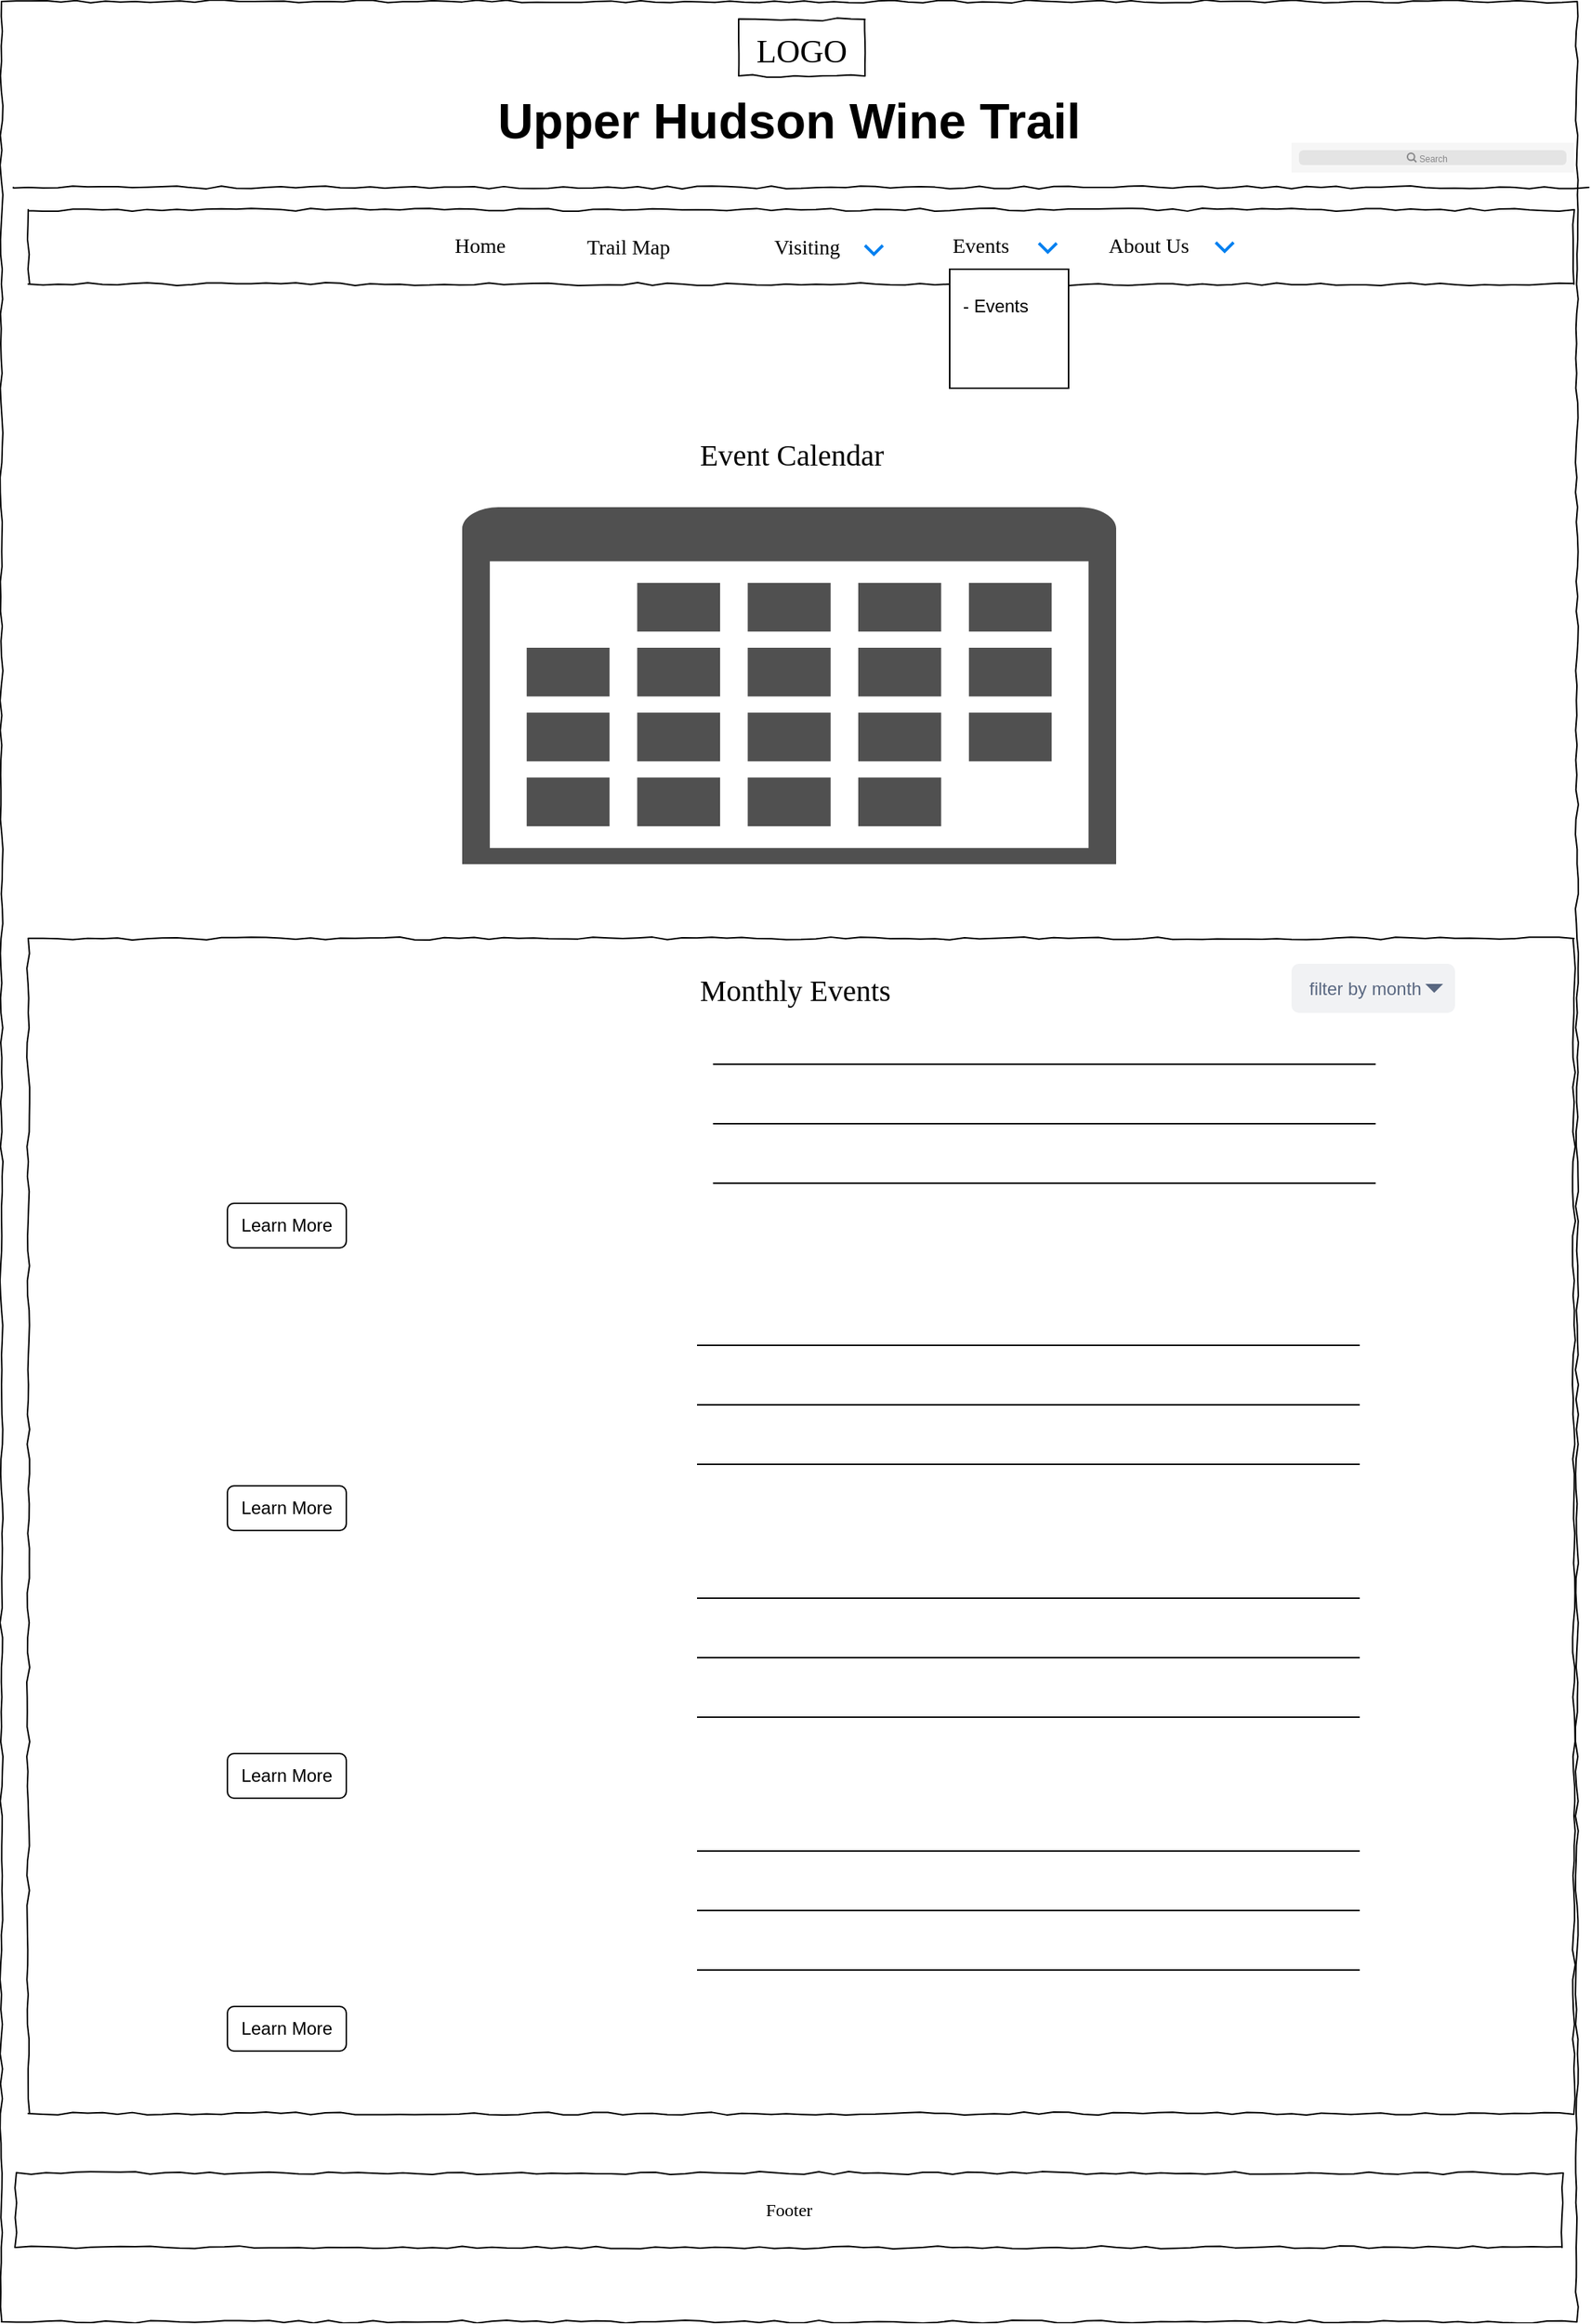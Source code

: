 <mxfile version="13.6.3" type="device"><diagram name="Page-1" id="03018318-947c-dd8e-b7a3-06fadd420f32"><mxGraphModel dx="1209" dy="573" grid="1" gridSize="10" guides="1" tooltips="1" connect="1" arrows="1" fold="1" page="1" pageScale="1" pageWidth="1100" pageHeight="850" background="#ffffff" math="0" shadow="0"><root><mxCell id="0"/><mxCell id="1" parent="0"/><mxCell id="pxWqi_s6VaNR9iK2D3JS-17" value="" style="whiteSpace=wrap;html=1;rounded=0;shadow=0;labelBackgroundColor=none;strokeWidth=1;fillColor=none;fontFamily=Verdana;fontSize=12;align=center;comic=1;" vertex="1" parent="1"><mxGeometry x="30" y="650" width="1040" height="790" as="geometry"/></mxCell><mxCell id="677b7b8949515195-1" value="" style="whiteSpace=wrap;html=1;rounded=0;shadow=0;labelBackgroundColor=none;strokeColor=#000000;strokeWidth=1;fillColor=none;fontFamily=Verdana;fontSize=12;fontColor=#000000;align=center;comic=1;" parent="1" vertex="1"><mxGeometry x="12" y="20" width="1060" height="1560" as="geometry"/></mxCell><mxCell id="677b7b8949515195-2" value="&lt;font style=&quot;font-size: 22px&quot;&gt;LOGO&lt;/font&gt;" style="whiteSpace=wrap;html=1;rounded=0;shadow=0;labelBackgroundColor=none;strokeWidth=1;fontFamily=Verdana;fontSize=28;align=center;comic=1;" parent="1" vertex="1"><mxGeometry x="508" y="32" width="85" height="38" as="geometry"/></mxCell><mxCell id="677b7b8949515195-9" value="" style="line;strokeWidth=1;html=1;rounded=0;shadow=0;labelBackgroundColor=none;fillColor=none;fontFamily=Verdana;fontSize=14;fontColor=#000000;align=center;comic=1;" parent="1" vertex="1"><mxGeometry x="20" y="140" width="1060" height="10" as="geometry"/></mxCell><mxCell id="677b7b8949515195-10" value="" style="whiteSpace=wrap;html=1;rounded=0;shadow=0;labelBackgroundColor=none;strokeWidth=1;fillColor=none;fontFamily=Verdana;fontSize=12;align=center;comic=1;" parent="1" vertex="1"><mxGeometry x="30" y="160" width="1040" height="50" as="geometry"/></mxCell><mxCell id="677b7b8949515195-11" value="Home" style="text;html=1;points=[];align=left;verticalAlign=top;spacingTop=-4;fontSize=14;fontFamily=Verdana" parent="1" vertex="1"><mxGeometry x="315" y="174" width="60" height="20" as="geometry"/></mxCell><mxCell id="677b7b8949515195-12" value="Trail Map" style="text;html=1;points=[];align=left;verticalAlign=top;spacingTop=-4;fontSize=14;fontFamily=Verdana" parent="1" vertex="1"><mxGeometry x="404" y="174.5" width="60" height="19" as="geometry"/></mxCell><mxCell id="x5q5EDNmhLwT_21sWx4b-1" value="" style="shape=image;html=1;verticalAlign=top;verticalLabelPosition=bottom;labelBackgroundColor=#ffffff;imageAspect=0;aspect=fixed;image=https://cdn3.iconfinder.com/data/icons/wpzoom-developer-icon-set/500/01-128.png" parent="1" vertex="1"><mxGeometry x="890" y="1488" width="34" height="34" as="geometry"/></mxCell><mxCell id="x5q5EDNmhLwT_21sWx4b-2" value="" style="shape=image;html=1;verticalAlign=top;verticalLabelPosition=bottom;labelBackgroundColor=#ffffff;imageAspect=0;aspect=fixed;image=https://cdn3.iconfinder.com/data/icons/picons-social/57/38-instagram-128.png" parent="1" vertex="1"><mxGeometry x="939" y="1489" width="33" height="33" as="geometry"/></mxCell><mxCell id="x5q5EDNmhLwT_21sWx4b-3" value="Events" style="text;html=1;points=[];align=left;verticalAlign=top;spacingTop=-4;fontSize=14;fontFamily=Verdana" parent="1" vertex="1"><mxGeometry x="650" y="174" width="60" height="20" as="geometry"/></mxCell><mxCell id="x5q5EDNmhLwT_21sWx4b-4" value="About Us" style="text;html=1;points=[];align=left;verticalAlign=top;spacingTop=-4;fontSize=14;fontFamily=Verdana" parent="1" vertex="1"><mxGeometry x="755" y="174" width="60" height="20" as="geometry"/></mxCell><mxCell id="x5q5EDNmhLwT_21sWx4b-41" value="Footer" style="whiteSpace=wrap;html=1;rounded=0;shadow=0;labelBackgroundColor=none;strokeWidth=1;fillColor=none;fontFamily=Verdana;fontSize=12;align=center;comic=1;" parent="1" vertex="1"><mxGeometry x="22" y="1480" width="1040" height="50" as="geometry"/></mxCell><mxCell id="Dj7FDUDoyI19KXcojeiz-5" value="" style="html=1;verticalLabelPosition=bottom;labelBackgroundColor=#ffffff;verticalAlign=top;shadow=0;dashed=0;strokeWidth=2;shape=mxgraph.ios7.misc.down;strokeColor=#0080f0;" parent="1" vertex="1"><mxGeometry x="829" y="182" width="12" height="6" as="geometry"/></mxCell><mxCell id="C7T5lcY4Xh3fgn_umm_E-2" value="" style="html=1;verticalLabelPosition=bottom;labelBackgroundColor=#ffffff;verticalAlign=top;shadow=0;dashed=0;strokeWidth=2;shape=mxgraph.ios7.misc.down;strokeColor=#0080f0;" parent="1" vertex="1"><mxGeometry x="710" y="182.5" width="12" height="6" as="geometry"/></mxCell><mxCell id="C7T5lcY4Xh3fgn_umm_E-3" value="Visiting" style="text;html=1;points=[];align=left;verticalAlign=top;spacingTop=-4;fontSize=14;fontFamily=Verdana" parent="1" vertex="1"><mxGeometry x="530" y="174.5" width="60" height="19" as="geometry"/></mxCell><mxCell id="C7T5lcY4Xh3fgn_umm_E-4" value="" style="html=1;verticalLabelPosition=bottom;labelBackgroundColor=#ffffff;verticalAlign=top;shadow=0;dashed=0;strokeWidth=2;shape=mxgraph.ios7.misc.down;strokeColor=#0080f0;" parent="1" vertex="1"><mxGeometry x="593" y="184" width="12" height="6" as="geometry"/></mxCell><mxCell id="C7T5lcY4Xh3fgn_umm_E-77" value="" style="shape=image;html=1;verticalAlign=top;verticalLabelPosition=bottom;labelBackgroundColor=#ffffff;imageAspect=0;aspect=fixed;image=https://cdn1.iconfinder.com/data/icons/social-black-buttons/512/youtube_v2-128.png" parent="1" vertex="1"><mxGeometry x="989" y="1490" width="30" height="30" as="geometry"/></mxCell><mxCell id="C7T5lcY4Xh3fgn_umm_E-88" value="" style="shape=rect;fillColor=#F6F6F6;strokeColor=none;" parent="1" vertex="1"><mxGeometry x="880" y="115" width="190" height="20" as="geometry"/></mxCell><mxCell id="C7T5lcY4Xh3fgn_umm_E-89" value="" style="html=1;strokeWidth=1;shadow=0;dashed=0;shape=mxgraph.ios7ui.marginRect;rx=3;ry=3;rectMargin=5;fillColor=#E4E4E4;strokeColor=none;" parent="C7T5lcY4Xh3fgn_umm_E-88" vertex="1"><mxGeometry width="190" height="20" as="geometry"/></mxCell><mxCell id="C7T5lcY4Xh3fgn_umm_E-90" value="Search" style="shape=mxgraph.ios7.icons.looking_glass;strokeColor=#878789;fillColor=none;fontColor=#878789;labelPosition=right;verticalLabelPosition=middle;align=left;verticalAlign=middle;fontSize=6;fontStyle=0;spacingTop=2;" parent="C7T5lcY4Xh3fgn_umm_E-88" vertex="1"><mxGeometry x="0.5" y="0.5" width="6" height="6" relative="1" as="geometry"><mxPoint x="-17" y="-3" as="offset"/></mxGeometry></mxCell><mxCell id="C7T5lcY4Xh3fgn_umm_E-91" value="&lt;b style=&quot;font-size: 33px&quot;&gt;&lt;font style=&quot;font-size: 33px&quot;&gt;Upper Hudson Wine Trail&lt;/font&gt;&lt;/b&gt;" style="text;html=1;strokeColor=none;fillColor=none;align=center;verticalAlign=middle;whiteSpace=wrap;rounded=0;fontSize=33;" parent="1" vertex="1"><mxGeometry x="258" y="90" width="568" height="20" as="geometry"/></mxCell><mxCell id="ebTW5YM5bdVL9LTebMaf-2" value="" style="whiteSpace=wrap;html=1;aspect=fixed;" parent="1" vertex="1"><mxGeometry x="650" y="200" width="80" height="80" as="geometry"/></mxCell><mxCell id="ebTW5YM5bdVL9LTebMaf-3" value="- Events" style="text;html=1;strokeColor=none;fillColor=none;align=center;verticalAlign=middle;whiteSpace=wrap;rounded=0;" parent="1" vertex="1"><mxGeometry x="632" y="200" width="98" height="50" as="geometry"/></mxCell><mxCell id="ebTW5YM5bdVL9LTebMaf-22" value="" style="shape=image;html=1;verticalAlign=top;verticalLabelPosition=bottom;labelBackgroundColor=#ffffff;imageAspect=0;aspect=fixed;image=https://cdn4.iconfinder.com/data/icons/ionicons/512/icon-image-128.png" parent="1" vertex="1"><mxGeometry x="140" y="700" width="128" height="128" as="geometry"/></mxCell><mxCell id="pxWqi_s6VaNR9iK2D3JS-25" value="" style="shape=image;html=1;verticalAlign=top;verticalLabelPosition=bottom;labelBackgroundColor=#ffffff;imageAspect=0;aspect=fixed;image=https://cdn4.iconfinder.com/data/icons/ionicons/512/icon-image-128.png" vertex="1" parent="1"><mxGeometry x="140" y="890" width="128" height="128" as="geometry"/></mxCell><mxCell id="pxWqi_s6VaNR9iK2D3JS-26" value="" style="endArrow=none;html=1;entryX=0;entryY=0.5;entryDx=0;entryDy=0;" edge="1" parent="1"><mxGeometry width="50" height="50" relative="1" as="geometry"><mxPoint x="490.75" y="734.5" as="sourcePoint"/><mxPoint x="490.75" y="734.5" as="targetPoint"/><Array as="points"><mxPoint x="941.25" y="734.5"/></Array></mxGeometry></mxCell><mxCell id="pxWqi_s6VaNR9iK2D3JS-27" value="" style="endArrow=none;html=1;entryX=0;entryY=0.5;entryDx=0;entryDy=0;" edge="1" parent="1"><mxGeometry width="50" height="50" relative="1" as="geometry"><mxPoint x="490.75" y="774.5" as="sourcePoint"/><mxPoint x="490.75" y="774.5" as="targetPoint"/><Array as="points"><mxPoint x="941.25" y="774.5"/></Array></mxGeometry></mxCell><mxCell id="pxWqi_s6VaNR9iK2D3JS-28" value="" style="endArrow=none;html=1;entryX=0;entryY=0.5;entryDx=0;entryDy=0;" edge="1" parent="1"><mxGeometry width="50" height="50" relative="1" as="geometry"><mxPoint x="490.75" y="814.5" as="sourcePoint"/><mxPoint x="490.75" y="814.5" as="targetPoint"/><Array as="points"><mxPoint x="941.25" y="814.5"/></Array></mxGeometry></mxCell><mxCell id="pxWqi_s6VaNR9iK2D3JS-29" value="" style="endArrow=none;html=1;entryX=0;entryY=0.5;entryDx=0;entryDy=0;" edge="1" parent="1"><mxGeometry width="50" height="50" relative="1" as="geometry"><mxPoint x="480.0" y="923.5" as="sourcePoint"/><mxPoint x="480.0" y="923.5" as="targetPoint"/><Array as="points"><mxPoint x="930.5" y="923.5"/></Array></mxGeometry></mxCell><mxCell id="pxWqi_s6VaNR9iK2D3JS-30" value="" style="endArrow=none;html=1;entryX=0;entryY=0.5;entryDx=0;entryDy=0;" edge="1" parent="1"><mxGeometry width="50" height="50" relative="1" as="geometry"><mxPoint x="480.0" y="963.5" as="sourcePoint"/><mxPoint x="480.0" y="963.5" as="targetPoint"/><Array as="points"><mxPoint x="930.5" y="963.5"/></Array></mxGeometry></mxCell><mxCell id="pxWqi_s6VaNR9iK2D3JS-31" value="" style="endArrow=none;html=1;entryX=0;entryY=0.5;entryDx=0;entryDy=0;" edge="1" parent="1"><mxGeometry width="50" height="50" relative="1" as="geometry"><mxPoint x="480.0" y="1003.5" as="sourcePoint"/><mxPoint x="480.0" y="1003.5" as="targetPoint"/><Array as="points"><mxPoint x="930.5" y="1003.5"/></Array></mxGeometry></mxCell><mxCell id="pxWqi_s6VaNR9iK2D3JS-32" value="Event Calendar" style="text;html=1;points=[];align=left;verticalAlign=top;spacingTop=-4;fontSize=20;fontFamily=Verdana" vertex="1" parent="1"><mxGeometry x="480" y="310" width="170" height="20" as="geometry"/></mxCell><mxCell id="pxWqi_s6VaNR9iK2D3JS-34" value="Monthly Events" style="text;html=1;points=[];align=left;verticalAlign=top;spacingTop=-4;fontSize=20;fontFamily=Verdana" vertex="1" parent="1"><mxGeometry x="480" y="670" width="170" height="20" as="geometry"/></mxCell><mxCell id="pxWqi_s6VaNR9iK2D3JS-35" value="" style="shape=image;html=1;verticalAlign=top;verticalLabelPosition=bottom;labelBackgroundColor=#ffffff;imageAspect=0;aspect=fixed;image=https://cdn4.iconfinder.com/data/icons/ionicons/512/icon-image-128.png" vertex="1" parent="1"><mxGeometry x="140" y="1070" width="128" height="128" as="geometry"/></mxCell><mxCell id="pxWqi_s6VaNR9iK2D3JS-36" value="" style="endArrow=none;html=1;entryX=0;entryY=0.5;entryDx=0;entryDy=0;" edge="1" parent="1"><mxGeometry width="50" height="50" relative="1" as="geometry"><mxPoint x="480.0" y="1093.5" as="sourcePoint"/><mxPoint x="480.0" y="1093.5" as="targetPoint"/><Array as="points"><mxPoint x="930.5" y="1093.5"/></Array></mxGeometry></mxCell><mxCell id="pxWqi_s6VaNR9iK2D3JS-37" value="" style="endArrow=none;html=1;entryX=0;entryY=0.5;entryDx=0;entryDy=0;" edge="1" parent="1"><mxGeometry width="50" height="50" relative="1" as="geometry"><mxPoint x="480.0" y="1133.5" as="sourcePoint"/><mxPoint x="480.0" y="1133.5" as="targetPoint"/><Array as="points"><mxPoint x="930.5" y="1133.5"/></Array></mxGeometry></mxCell><mxCell id="pxWqi_s6VaNR9iK2D3JS-38" value="" style="endArrow=none;html=1;entryX=0;entryY=0.5;entryDx=0;entryDy=0;" edge="1" parent="1"><mxGeometry width="50" height="50" relative="1" as="geometry"><mxPoint x="480.0" y="1173.5" as="sourcePoint"/><mxPoint x="480.0" y="1173.5" as="targetPoint"/><Array as="points"><mxPoint x="930.5" y="1173.5"/></Array></mxGeometry></mxCell><mxCell id="pxWqi_s6VaNR9iK2D3JS-39" value="" style="shape=image;html=1;verticalAlign=top;verticalLabelPosition=bottom;labelBackgroundColor=#ffffff;imageAspect=0;aspect=fixed;image=https://cdn4.iconfinder.com/data/icons/ionicons/512/icon-image-128.png" vertex="1" parent="1"><mxGeometry x="140" y="1240" width="128" height="128" as="geometry"/></mxCell><mxCell id="pxWqi_s6VaNR9iK2D3JS-40" value="" style="endArrow=none;html=1;entryX=0;entryY=0.5;entryDx=0;entryDy=0;" edge="1" parent="1"><mxGeometry width="50" height="50" relative="1" as="geometry"><mxPoint x="480.0" y="1263.5" as="sourcePoint"/><mxPoint x="480.0" y="1263.5" as="targetPoint"/><Array as="points"><mxPoint x="930.5" y="1263.5"/></Array></mxGeometry></mxCell><mxCell id="pxWqi_s6VaNR9iK2D3JS-41" value="" style="endArrow=none;html=1;entryX=0;entryY=0.5;entryDx=0;entryDy=0;" edge="1" parent="1"><mxGeometry width="50" height="50" relative="1" as="geometry"><mxPoint x="480.0" y="1303.5" as="sourcePoint"/><mxPoint x="480.0" y="1303.5" as="targetPoint"/><Array as="points"><mxPoint x="930.5" y="1303.5"/></Array></mxGeometry></mxCell><mxCell id="pxWqi_s6VaNR9iK2D3JS-42" value="" style="endArrow=none;html=1;entryX=0;entryY=0.5;entryDx=0;entryDy=0;" edge="1" parent="1"><mxGeometry width="50" height="50" relative="1" as="geometry"><mxPoint x="480.0" y="1343.5" as="sourcePoint"/><mxPoint x="480.0" y="1343.5" as="targetPoint"/><Array as="points"><mxPoint x="930.5" y="1343.5"/></Array></mxGeometry></mxCell><mxCell id="pxWqi_s6VaNR9iK2D3JS-45" value="&lt;font style=&quot;font-size: 12px&quot;&gt;Learn More&lt;/font&gt;" style="rounded=1;whiteSpace=wrap;html=1;fontSize=10;labelBackgroundColor=none;fillColor=none;" vertex="1" parent="1"><mxGeometry x="164" y="828" width="80" height="30" as="geometry"/></mxCell><mxCell id="pxWqi_s6VaNR9iK2D3JS-46" value="&lt;span style=&quot;font-size: 12px&quot;&gt;Learn More&lt;/span&gt;" style="rounded=1;whiteSpace=wrap;html=1;fontSize=10;labelBackgroundColor=none;fillColor=none;" vertex="1" parent="1"><mxGeometry x="164" y="1018" width="80" height="30" as="geometry"/></mxCell><mxCell id="pxWqi_s6VaNR9iK2D3JS-47" value="&lt;span style=&quot;font-size: 12px&quot;&gt;Learn More&lt;/span&gt;" style="rounded=1;whiteSpace=wrap;html=1;fontSize=10;labelBackgroundColor=none;fillColor=none;" vertex="1" parent="1"><mxGeometry x="164" y="1198" width="80" height="30" as="geometry"/></mxCell><mxCell id="pxWqi_s6VaNR9iK2D3JS-48" value="&lt;span style=&quot;font-size: 12px&quot;&gt;Learn More&lt;/span&gt;" style="rounded=1;whiteSpace=wrap;html=1;fontSize=10;labelBackgroundColor=none;fillColor=none;" vertex="1" parent="1"><mxGeometry x="164" y="1368" width="80" height="30" as="geometry"/></mxCell><mxCell id="pxWqi_s6VaNR9iK2D3JS-49" value="filter by month" style="rounded=1;fillColor=#F1F2F4;strokeColor=none;html=1;fontColor=#596780;align=left;fontSize=12;spacingLeft=10;labelBackgroundColor=none;" vertex="1" parent="1"><mxGeometry x="880" y="667" width="110" height="33" as="geometry"/></mxCell><mxCell id="pxWqi_s6VaNR9iK2D3JS-50" value="" style="shape=triangle;direction=south;fillColor=#596780;strokeColor=none;html=1" vertex="1" parent="pxWqi_s6VaNR9iK2D3JS-49"><mxGeometry x="1" y="0.5" width="12" height="6" relative="1" as="geometry"><mxPoint x="-20" y="-3" as="offset"/></mxGeometry></mxCell><mxCell id="pxWqi_s6VaNR9iK2D3JS-51" value="" style="pointerEvents=1;shadow=0;dashed=0;html=1;strokeColor=none;fillColor=#505050;labelPosition=center;verticalLabelPosition=bottom;verticalAlign=top;outlineConnect=0;align=center;shape=mxgraph.office.concepts.calendar;labelBackgroundColor=none;fontSize=10;" vertex="1" parent="1"><mxGeometry x="322" y="360" width="440" height="240" as="geometry"/></mxCell></root></mxGraphModel></diagram></mxfile>